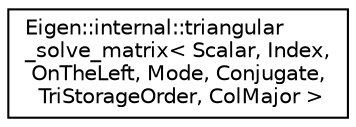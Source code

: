 digraph "Graphical Class Hierarchy"
{
  edge [fontname="Helvetica",fontsize="10",labelfontname="Helvetica",labelfontsize="10"];
  node [fontname="Helvetica",fontsize="10",shape=record];
  rankdir="LR";
  Node1 [label="Eigen::internal::triangular\l_solve_matrix\< Scalar, Index,\l OnTheLeft, Mode, Conjugate,\l TriStorageOrder, ColMajor \>",height=0.2,width=0.4,color="black", fillcolor="white", style="filled",URL="$struct_eigen_1_1internal_1_1triangular__solve__matrix_3_01_scalar_00_01_index_00_01_on_the_left_42f4ce9e44870d1944d8e65e6eb169ab.html"];
}
